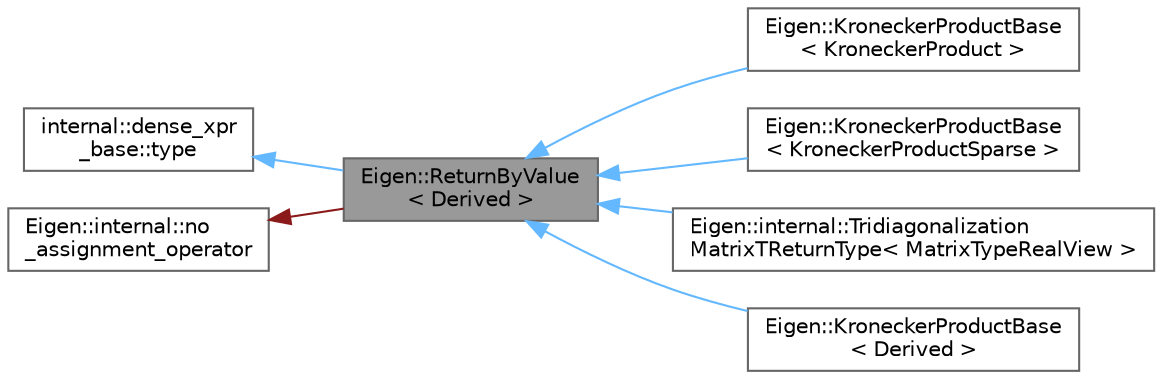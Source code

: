 digraph "Eigen::ReturnByValue&lt; Derived &gt;"
{
 // LATEX_PDF_SIZE
  bgcolor="transparent";
  edge [fontname=Helvetica,fontsize=10,labelfontname=Helvetica,labelfontsize=10];
  node [fontname=Helvetica,fontsize=10,shape=box,height=0.2,width=0.4];
  rankdir="LR";
  Node1 [id="Node000001",label="Eigen::ReturnByValue\l\< Derived \>",height=0.2,width=0.4,color="gray40", fillcolor="grey60", style="filled", fontcolor="black",tooltip=" "];
  Node2 -> Node1 [id="edge1_Node000001_Node000002",dir="back",color="steelblue1",style="solid",tooltip=" "];
  Node2 [id="Node000002",label="internal::dense_xpr\l_base::type",height=0.2,width=0.4,color="gray40", fillcolor="white", style="filled",tooltip=" "];
  Node3 -> Node1 [id="edge2_Node000001_Node000003",dir="back",color="firebrick4",style="solid",tooltip=" "];
  Node3 [id="Node000003",label="Eigen::internal::no\l_assignment_operator",height=0.2,width=0.4,color="gray40", fillcolor="white", style="filled",URL="$class_eigen_1_1internal_1_1no__assignment__operator.html",tooltip=" "];
  Node1 -> Node4 [id="edge3_Node000001_Node000004",dir="back",color="steelblue1",style="solid",tooltip=" "];
  Node4 [id="Node000004",label="Eigen::KroneckerProductBase\l\< KroneckerProduct \>",height=0.2,width=0.4,color="gray40", fillcolor="white", style="filled",URL="$class_eigen_1_1_kronecker_product_base.html",tooltip=" "];
  Node1 -> Node5 [id="edge4_Node000001_Node000005",dir="back",color="steelblue1",style="solid",tooltip=" "];
  Node5 [id="Node000005",label="Eigen::KroneckerProductBase\l\< KroneckerProductSparse \>",height=0.2,width=0.4,color="gray40", fillcolor="white", style="filled",URL="$class_eigen_1_1_kronecker_product_base.html",tooltip=" "];
  Node1 -> Node6 [id="edge5_Node000001_Node000006",dir="back",color="steelblue1",style="solid",tooltip=" "];
  Node6 [id="Node000006",label="Eigen::internal::Tridiagonalization\lMatrixTReturnType\< MatrixTypeRealView \>",height=0.2,width=0.4,color="gray40", fillcolor="white", style="filled",URL="$struct_eigen_1_1internal_1_1_tridiagonalization_matrix_t_return_type.html",tooltip=" "];
  Node1 -> Node7 [id="edge6_Node000001_Node000007",dir="back",color="steelblue1",style="solid",tooltip=" "];
  Node7 [id="Node000007",label="Eigen::KroneckerProductBase\l\< Derived \>",height=0.2,width=0.4,color="gray40", fillcolor="white", style="filled",URL="$class_eigen_1_1_kronecker_product_base.html",tooltip="The base class of dense and sparse Kronecker product."];
}
